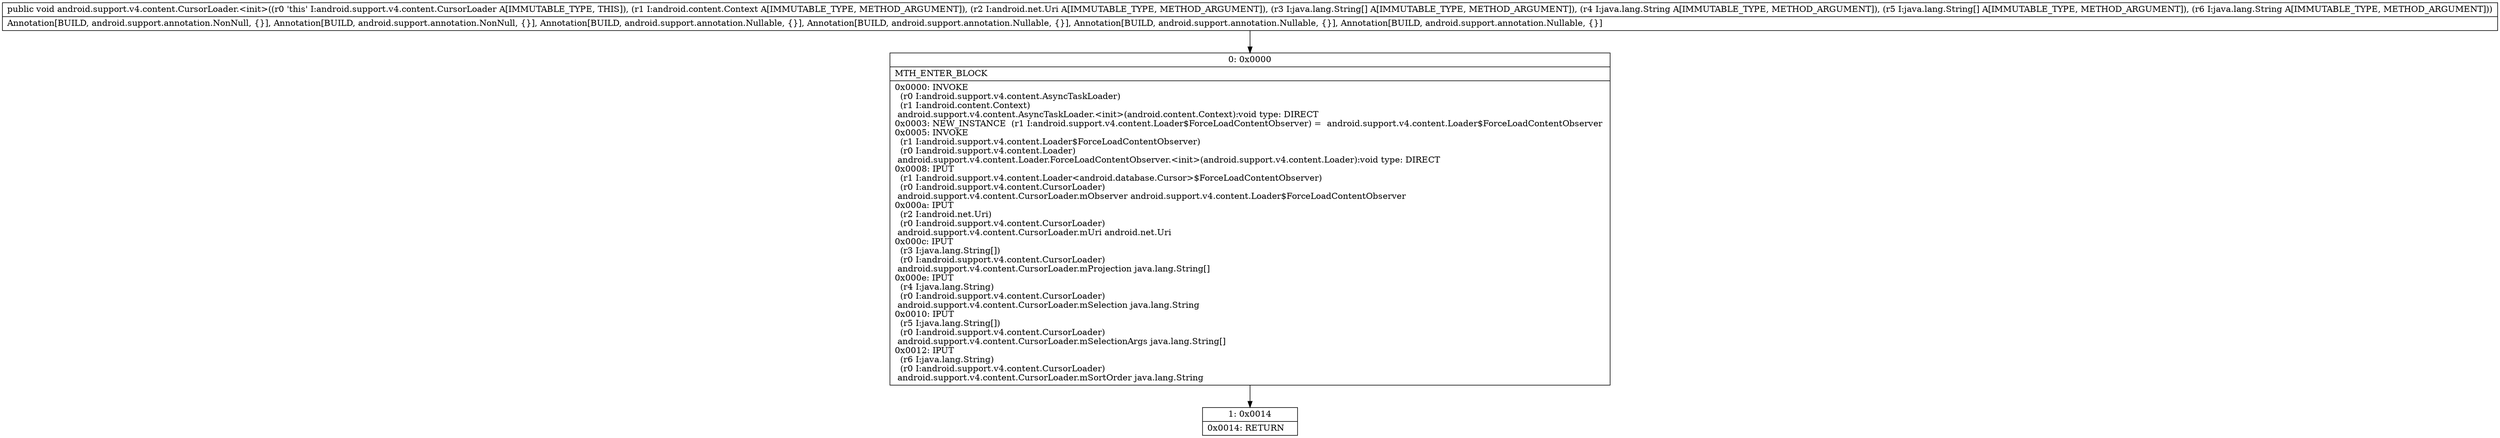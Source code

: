 digraph "CFG forandroid.support.v4.content.CursorLoader.\<init\>(Landroid\/content\/Context;Landroid\/net\/Uri;[Ljava\/lang\/String;Ljava\/lang\/String;[Ljava\/lang\/String;Ljava\/lang\/String;)V" {
Node_0 [shape=record,label="{0\:\ 0x0000|MTH_ENTER_BLOCK\l|0x0000: INVOKE  \l  (r0 I:android.support.v4.content.AsyncTaskLoader)\l  (r1 I:android.content.Context)\l android.support.v4.content.AsyncTaskLoader.\<init\>(android.content.Context):void type: DIRECT \l0x0003: NEW_INSTANCE  (r1 I:android.support.v4.content.Loader$ForceLoadContentObserver) =  android.support.v4.content.Loader$ForceLoadContentObserver \l0x0005: INVOKE  \l  (r1 I:android.support.v4.content.Loader$ForceLoadContentObserver)\l  (r0 I:android.support.v4.content.Loader)\l android.support.v4.content.Loader.ForceLoadContentObserver.\<init\>(android.support.v4.content.Loader):void type: DIRECT \l0x0008: IPUT  \l  (r1 I:android.support.v4.content.Loader\<android.database.Cursor\>$ForceLoadContentObserver)\l  (r0 I:android.support.v4.content.CursorLoader)\l android.support.v4.content.CursorLoader.mObserver android.support.v4.content.Loader$ForceLoadContentObserver \l0x000a: IPUT  \l  (r2 I:android.net.Uri)\l  (r0 I:android.support.v4.content.CursorLoader)\l android.support.v4.content.CursorLoader.mUri android.net.Uri \l0x000c: IPUT  \l  (r3 I:java.lang.String[])\l  (r0 I:android.support.v4.content.CursorLoader)\l android.support.v4.content.CursorLoader.mProjection java.lang.String[] \l0x000e: IPUT  \l  (r4 I:java.lang.String)\l  (r0 I:android.support.v4.content.CursorLoader)\l android.support.v4.content.CursorLoader.mSelection java.lang.String \l0x0010: IPUT  \l  (r5 I:java.lang.String[])\l  (r0 I:android.support.v4.content.CursorLoader)\l android.support.v4.content.CursorLoader.mSelectionArgs java.lang.String[] \l0x0012: IPUT  \l  (r6 I:java.lang.String)\l  (r0 I:android.support.v4.content.CursorLoader)\l android.support.v4.content.CursorLoader.mSortOrder java.lang.String \l}"];
Node_1 [shape=record,label="{1\:\ 0x0014|0x0014: RETURN   \l}"];
MethodNode[shape=record,label="{public void android.support.v4.content.CursorLoader.\<init\>((r0 'this' I:android.support.v4.content.CursorLoader A[IMMUTABLE_TYPE, THIS]), (r1 I:android.content.Context A[IMMUTABLE_TYPE, METHOD_ARGUMENT]), (r2 I:android.net.Uri A[IMMUTABLE_TYPE, METHOD_ARGUMENT]), (r3 I:java.lang.String[] A[IMMUTABLE_TYPE, METHOD_ARGUMENT]), (r4 I:java.lang.String A[IMMUTABLE_TYPE, METHOD_ARGUMENT]), (r5 I:java.lang.String[] A[IMMUTABLE_TYPE, METHOD_ARGUMENT]), (r6 I:java.lang.String A[IMMUTABLE_TYPE, METHOD_ARGUMENT]))  | Annotation[BUILD, android.support.annotation.NonNull, \{\}], Annotation[BUILD, android.support.annotation.NonNull, \{\}], Annotation[BUILD, android.support.annotation.Nullable, \{\}], Annotation[BUILD, android.support.annotation.Nullable, \{\}], Annotation[BUILD, android.support.annotation.Nullable, \{\}], Annotation[BUILD, android.support.annotation.Nullable, \{\}]\l}"];
MethodNode -> Node_0;
Node_0 -> Node_1;
}

